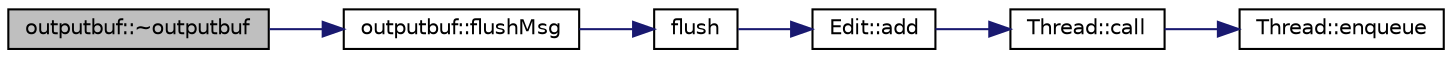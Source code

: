 digraph "outputbuf::~outputbuf"
{
 // INTERACTIVE_SVG=YES
 // LATEX_PDF_SIZE
  edge [fontname="Helvetica",fontsize="10",labelfontname="Helvetica",labelfontsize="10"];
  node [fontname="Helvetica",fontsize="10",shape=record];
  rankdir="LR";
  Node1 [label="outputbuf::~outputbuf",height=0.2,width=0.4,color="black", fillcolor="grey75", style="filled", fontcolor="black",tooltip=" "];
  Node1 -> Node2 [color="midnightblue",fontsize="10",style="solid",fontname="Helvetica"];
  Node2 [label="outputbuf::flushMsg",height=0.2,width=0.4,color="black", fillcolor="white", style="filled",URL="$classoutputbuf.html#ae4bacbf184222fca04c7e3f09309e1c2",tooltip=" "];
  Node2 -> Node3 [color="midnightblue",fontsize="10",style="solid",fontname="Helvetica"];
  Node3 [label="flush",height=0.2,width=0.4,color="black", fillcolor="white", style="filled",URL="$output_8hpp.html#ad715e61f7587d83c205d24cfc114282a",tooltip=" "];
  Node3 -> Node4 [color="midnightblue",fontsize="10",style="solid",fontname="Helvetica"];
  Node4 [label="Edit::add",height=0.2,width=0.4,color="black", fillcolor="white", style="filled",URL="$class_edit.html#a3ced1bcf14de542e25d512991bcfed2f",tooltip=" "];
  Node4 -> Node5 [color="midnightblue",fontsize="10",style="solid",fontname="Helvetica"];
  Node5 [label="Thread::call",height=0.2,width=0.4,color="black", fillcolor="white", style="filled",URL="$class_thread.html#adb11ad65376e640d84d47f0394f94f10",tooltip="The code that will be enqued in the threads task queue."];
  Node5 -> Node6 [color="midnightblue",fontsize="10",style="solid",fontname="Helvetica"];
  Node6 [label="Thread::enqueue",height=0.2,width=0.4,color="black", fillcolor="white", style="filled",URL="$class_thread.html#a1333a7179253857c1431b82e162272fd",tooltip=" "];
}
